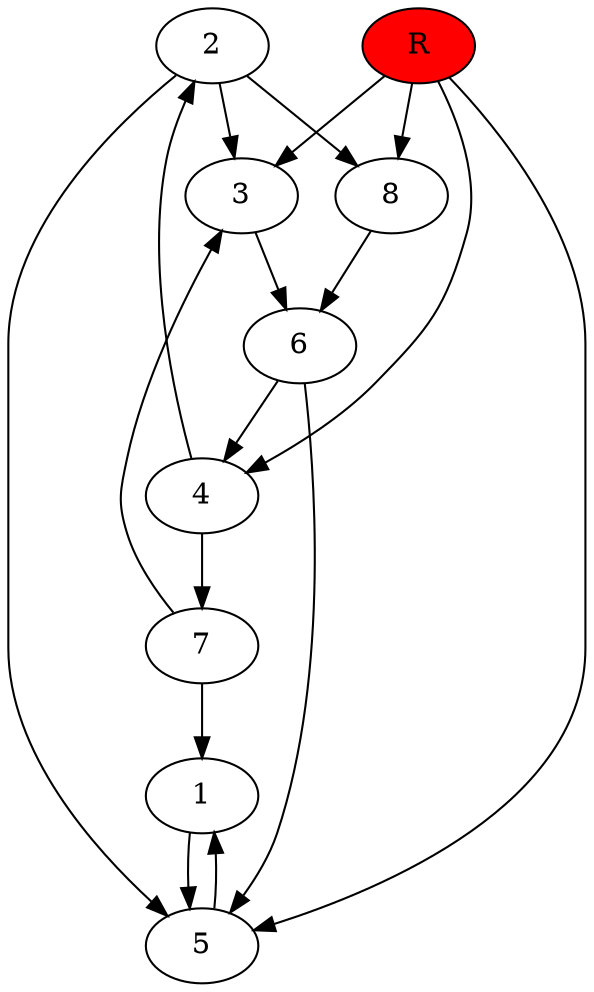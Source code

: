 digraph prb34593 {
	1
	2
	3
	4
	5
	6
	7
	8
	R [fillcolor="#ff0000" style=filled]
	1 -> 5
	2 -> 3
	2 -> 5
	2 -> 8
	3 -> 6
	4 -> 2
	4 -> 7
	5 -> 1
	6 -> 4
	6 -> 5
	7 -> 1
	7 -> 3
	8 -> 6
	R -> 3
	R -> 4
	R -> 5
	R -> 8
}
